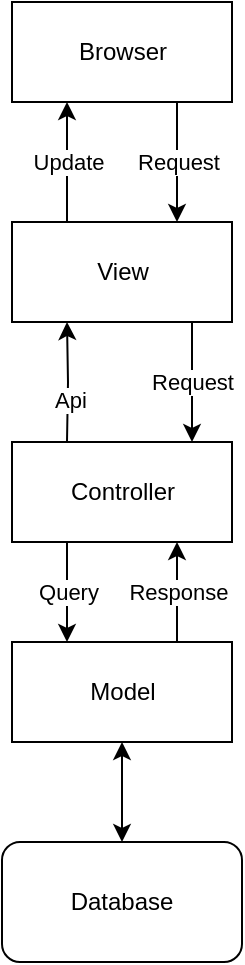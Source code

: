 <mxfile version="15.8.9" type="github">
  <diagram id="zkaMMuBG6evmc5BMk1S-" name="Page-1">
    <mxGraphModel dx="865" dy="463" grid="1" gridSize="10" guides="1" tooltips="1" connect="1" arrows="1" fold="1" page="1" pageScale="1" pageWidth="850" pageHeight="1100" math="0" shadow="0">
      <root>
        <mxCell id="0" />
        <mxCell id="1" parent="0" />
        <mxCell id="wUegFXHUg46dwnbSqZaq-2" value="Browser" style="html=1;" vertex="1" parent="1">
          <mxGeometry x="170" y="70" width="110" height="50" as="geometry" />
        </mxCell>
        <mxCell id="wUegFXHUg46dwnbSqZaq-3" value="Model" style="html=1;" vertex="1" parent="1">
          <mxGeometry x="170" y="390" width="110" height="50" as="geometry" />
        </mxCell>
        <mxCell id="wUegFXHUg46dwnbSqZaq-4" value="View" style="html=1;" vertex="1" parent="1">
          <mxGeometry x="170" y="180" width="110" height="50" as="geometry" />
        </mxCell>
        <mxCell id="wUegFXHUg46dwnbSqZaq-5" value="Controller" style="html=1;" vertex="1" parent="1">
          <mxGeometry x="170" y="290" width="110" height="50" as="geometry" />
        </mxCell>
        <mxCell id="wUegFXHUg46dwnbSqZaq-6" value="Database" style="rounded=1;whiteSpace=wrap;html=1;" vertex="1" parent="1">
          <mxGeometry x="165" y="490" width="120" height="60" as="geometry" />
        </mxCell>
        <mxCell id="wUegFXHUg46dwnbSqZaq-7" value="" style="endArrow=classic;startArrow=classic;html=1;rounded=0;exitX=0.5;exitY=0;exitDx=0;exitDy=0;entryX=0.5;entryY=1;entryDx=0;entryDy=0;" edge="1" parent="1" source="wUegFXHUg46dwnbSqZaq-6" target="wUegFXHUg46dwnbSqZaq-3">
          <mxGeometry width="50" height="50" relative="1" as="geometry">
            <mxPoint x="520" y="310" as="sourcePoint" />
            <mxPoint x="225" y="450" as="targetPoint" />
          </mxGeometry>
        </mxCell>
        <mxCell id="wUegFXHUg46dwnbSqZaq-8" value="Query" style="endArrow=none;startArrow=classic;html=1;rounded=0;entryX=0.25;entryY=1;entryDx=0;entryDy=0;exitX=0.25;exitY=0;exitDx=0;exitDy=0;startFill=1;endFill=0;" edge="1" parent="1" source="wUegFXHUg46dwnbSqZaq-3" target="wUegFXHUg46dwnbSqZaq-5">
          <mxGeometry width="50" height="50" relative="1" as="geometry">
            <mxPoint x="520" y="310" as="sourcePoint" />
            <mxPoint x="570" y="260" as="targetPoint" />
          </mxGeometry>
        </mxCell>
        <mxCell id="wUegFXHUg46dwnbSqZaq-11" value="" style="endArrow=classic;html=1;rounded=0;exitX=0.25;exitY=0;exitDx=0;exitDy=0;entryX=0.25;entryY=1;entryDx=0;entryDy=0;" edge="1" parent="1" source="wUegFXHUg46dwnbSqZaq-5" target="wUegFXHUg46dwnbSqZaq-4">
          <mxGeometry width="50" height="50" relative="1" as="geometry">
            <mxPoint x="210" y="280" as="sourcePoint" />
            <mxPoint x="260" y="230" as="targetPoint" />
            <Array as="points">
              <mxPoint x="198" y="260" />
            </Array>
          </mxGeometry>
        </mxCell>
        <mxCell id="wUegFXHUg46dwnbSqZaq-15" value="Api" style="edgeLabel;html=1;align=center;verticalAlign=middle;resizable=0;points=[];" vertex="1" connectable="0" parent="wUegFXHUg46dwnbSqZaq-11">
          <mxGeometry x="-0.293" y="-1" relative="1" as="geometry">
            <mxPoint as="offset" />
          </mxGeometry>
        </mxCell>
        <mxCell id="wUegFXHUg46dwnbSqZaq-17" value="Update" style="endArrow=classic;html=1;rounded=0;exitX=0.25;exitY=0;exitDx=0;exitDy=0;entryX=0.25;entryY=1;entryDx=0;entryDy=0;" edge="1" parent="1" source="wUegFXHUg46dwnbSqZaq-4" target="wUegFXHUg46dwnbSqZaq-2">
          <mxGeometry width="50" height="50" relative="1" as="geometry">
            <mxPoint x="190" y="170" as="sourcePoint" />
            <mxPoint x="198" y="130" as="targetPoint" />
          </mxGeometry>
        </mxCell>
        <mxCell id="wUegFXHUg46dwnbSqZaq-19" value="" style="endArrow=classic;html=1;rounded=0;exitX=0.75;exitY=1;exitDx=0;exitDy=0;entryX=0.75;entryY=0;entryDx=0;entryDy=0;" edge="1" parent="1" source="wUegFXHUg46dwnbSqZaq-2" target="wUegFXHUg46dwnbSqZaq-4">
          <mxGeometry relative="1" as="geometry">
            <mxPoint x="260" y="140" as="sourcePoint" />
            <mxPoint x="360" y="140" as="targetPoint" />
          </mxGeometry>
        </mxCell>
        <mxCell id="wUegFXHUg46dwnbSqZaq-20" value="Request" style="edgeLabel;resizable=0;html=1;align=center;verticalAlign=middle;" connectable="0" vertex="1" parent="wUegFXHUg46dwnbSqZaq-19">
          <mxGeometry relative="1" as="geometry" />
        </mxCell>
        <mxCell id="wUegFXHUg46dwnbSqZaq-21" value="" style="endArrow=classic;html=1;rounded=0;exitX=0.75;exitY=1;exitDx=0;exitDy=0;entryX=0.75;entryY=0;entryDx=0;entryDy=0;" edge="1" parent="1">
          <mxGeometry relative="1" as="geometry">
            <mxPoint x="260" y="230" as="sourcePoint" />
            <mxPoint x="260" y="290" as="targetPoint" />
          </mxGeometry>
        </mxCell>
        <mxCell id="wUegFXHUg46dwnbSqZaq-22" value="Request" style="edgeLabel;resizable=0;html=1;align=center;verticalAlign=middle;" connectable="0" vertex="1" parent="wUegFXHUg46dwnbSqZaq-21">
          <mxGeometry relative="1" as="geometry" />
        </mxCell>
        <mxCell id="wUegFXHUg46dwnbSqZaq-24" value="Response" style="endArrow=classic;startArrow=none;html=1;rounded=0;entryX=0.75;entryY=1;entryDx=0;entryDy=0;exitX=0.75;exitY=0;exitDx=0;exitDy=0;endFill=1;startFill=0;" edge="1" parent="1" source="wUegFXHUg46dwnbSqZaq-3" target="wUegFXHUg46dwnbSqZaq-5">
          <mxGeometry width="50" height="50" relative="1" as="geometry">
            <mxPoint x="235" y="400" as="sourcePoint" />
            <mxPoint x="235" y="350" as="targetPoint" />
          </mxGeometry>
        </mxCell>
      </root>
    </mxGraphModel>
  </diagram>
</mxfile>

